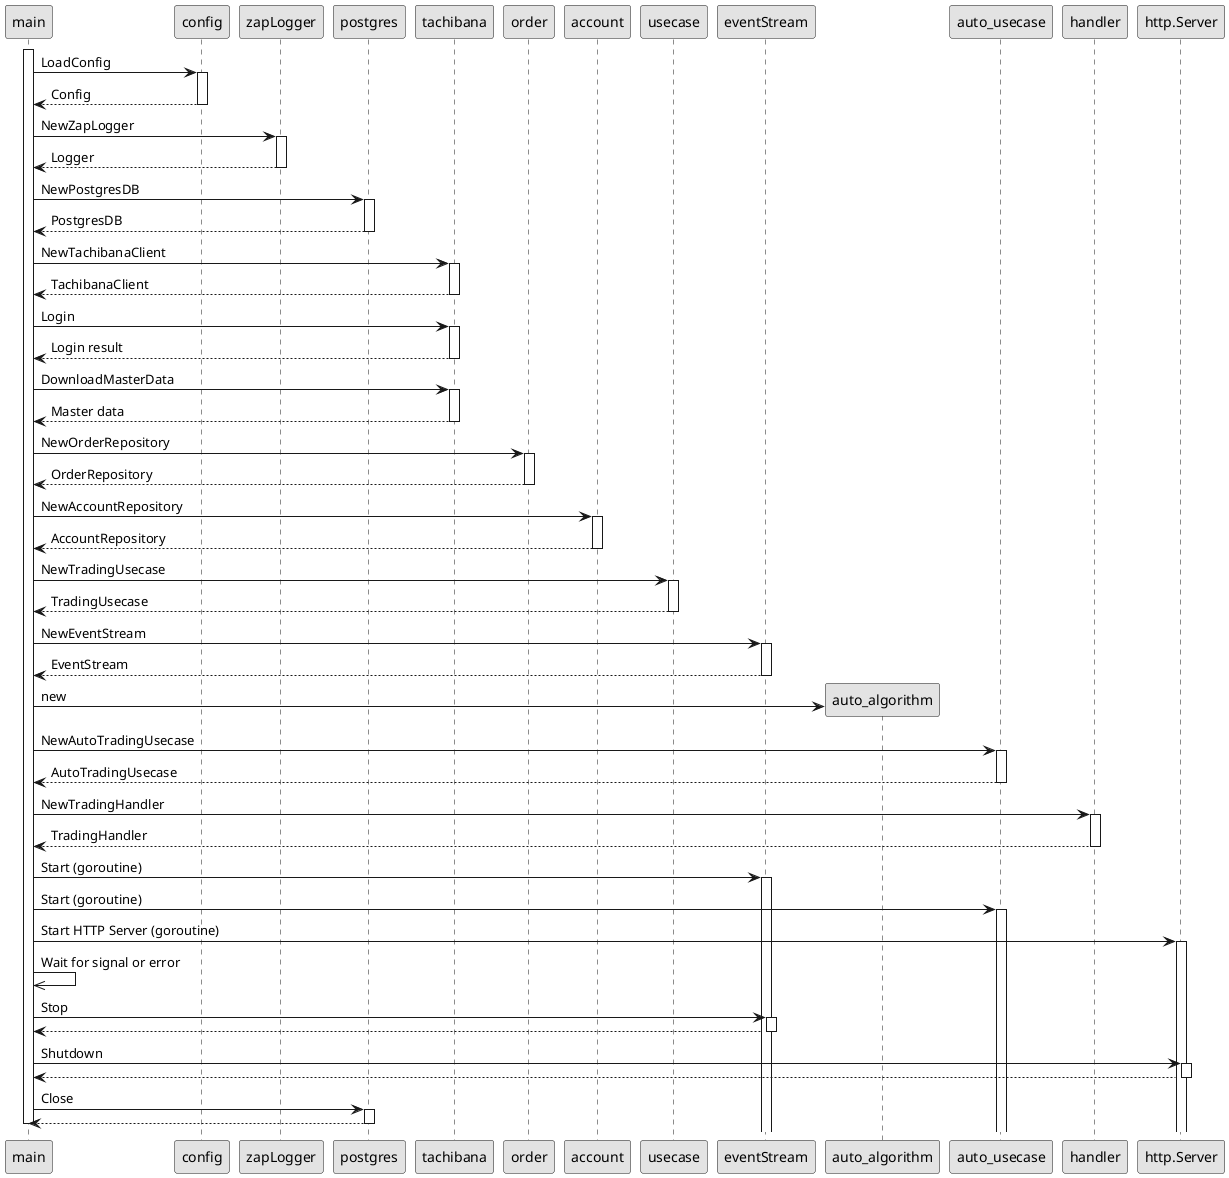 @startuml
skinparam monochrome true
skinparam classAttributeIconSize 0

participant "main" as main
participant "config" as config
participant "zapLogger" as logger
participant "postgres" as postgres
participant "tachibana" as tachibana
participant "order" as orderRepo
participant "account" as accountRepo
participant "usecase" as tradingUsecase
participant "eventStream" as eventStream
participant "auto_algorithm" as autoTradingAlgorithm
participant "auto_usecase" as autoTradingUsecase
participant "handler" as tradingHandler
participant "http.Server" as httpServer

activate main

main -> config : LoadConfig
activate config
config --> main : Config
deactivate config

main -> logger : NewZapLogger
activate logger
logger --> main : Logger
deactivate logger

main -> postgres : NewPostgresDB
activate postgres
postgres --> main : PostgresDB
deactivate postgres

main -> tachibana : NewTachibanaClient
activate tachibana
tachibana --> main : TachibanaClient
deactivate tachibana

main -> tachibana : Login
activate tachibana
tachibana --> main : Login result
deactivate tachibana

main -> tachibana : DownloadMasterData
activate tachibana
tachibana --> main : Master data
deactivate tachibana

main -> orderRepo : NewOrderRepository
activate orderRepo
orderRepo --> main : OrderRepository
deactivate orderRepo

main -> accountRepo : NewAccountRepository
activate accountRepo
accountRepo --> main : AccountRepository
deactivate accountRepo

main -> tradingUsecase : NewTradingUsecase
activate tradingUsecase
tradingUsecase --> main : TradingUsecase
deactivate tradingUsecase

main -> eventStream : NewEventStream
activate eventStream
eventStream --> main : EventStream
deactivate eventStream

create autoTradingAlgorithm
main -> autoTradingAlgorithm : new

main -> autoTradingUsecase : NewAutoTradingUsecase
activate autoTradingUsecase
autoTradingUsecase --> main : AutoTradingUsecase
deactivate autoTradingUsecase

main -> tradingHandler : NewTradingHandler
activate tradingHandler
tradingHandler --> main : TradingHandler
deactivate tradingHandler

main -> eventStream : Start (goroutine)
activate eventStream
main -> autoTradingUsecase : Start (goroutine)
activate autoTradingUsecase

main -> httpServer : Start HTTP Server (goroutine)
activate httpServer

' Shutdown sequence
main ->> main : Wait for signal or error
main -> eventStream : Stop
activate eventStream
eventStream --> main
deactivate eventStream
main -> httpServer : Shutdown
activate httpServer
httpServer --> main
deactivate httpServer
main -> postgres : Close
activate postgres
postgres --> main
deactivate postgres

deactivate main
@enduml